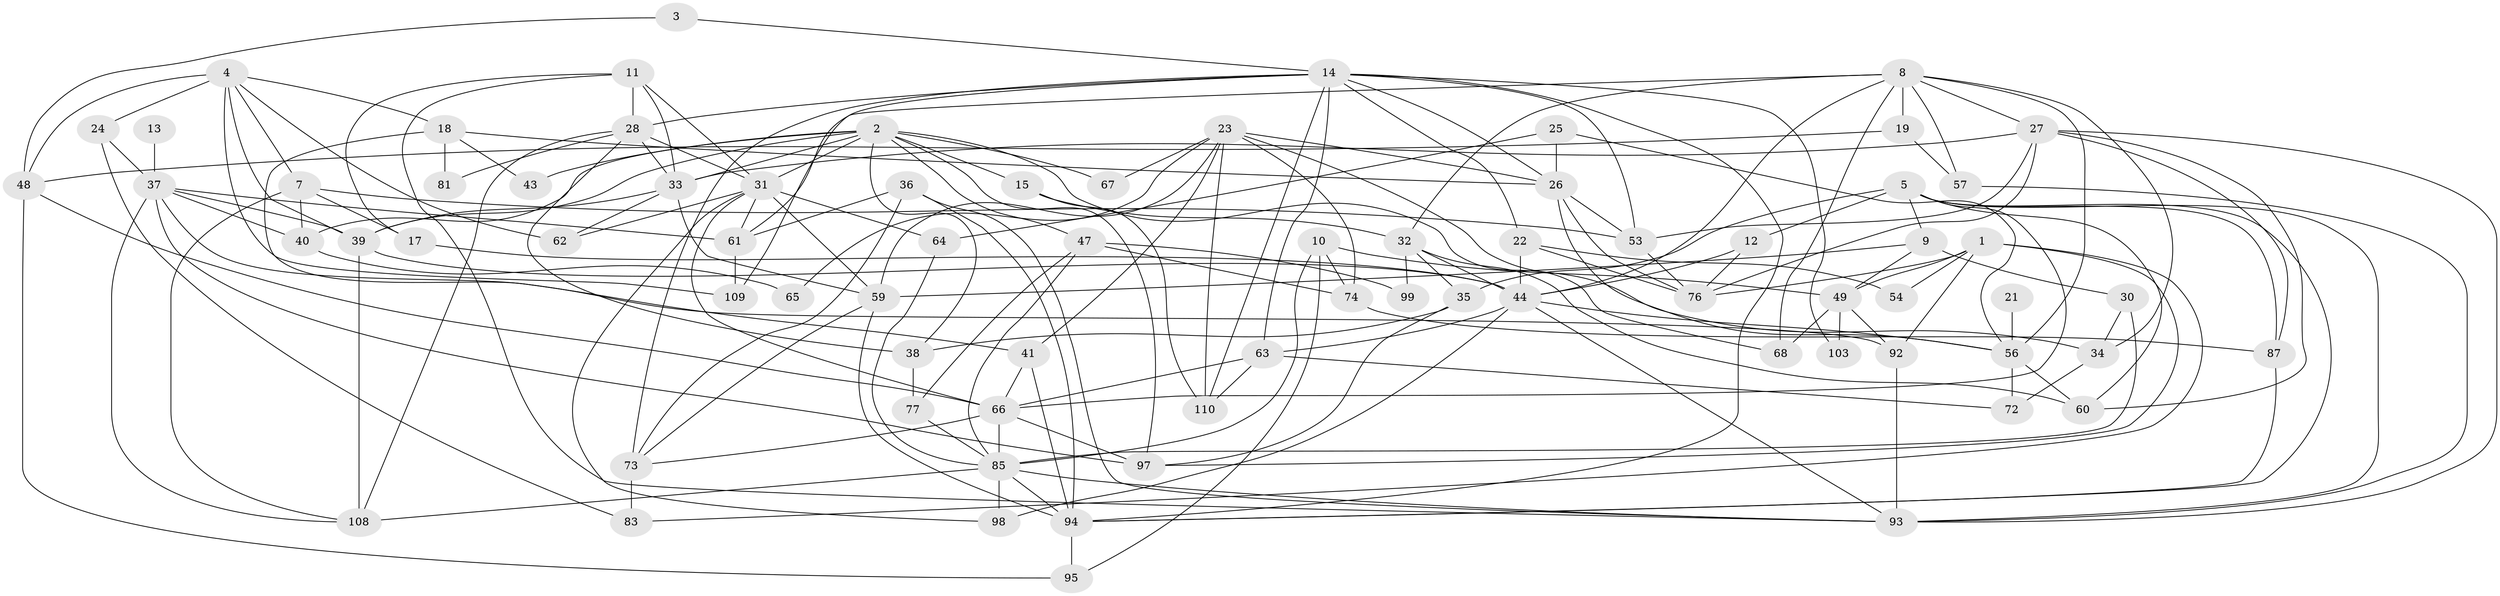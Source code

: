 // Generated by graph-tools (version 1.1) at 2025/52/02/27/25 19:52:02]
// undirected, 76 vertices, 183 edges
graph export_dot {
graph [start="1"]
  node [color=gray90,style=filled];
  1;
  2 [super="+6"];
  3;
  4 [super="+58"];
  5 [super="+16"];
  7;
  8 [super="+20"];
  9;
  10 [super="+29"];
  11 [super="+69"];
  12;
  13;
  14 [super="+71"];
  15;
  17;
  18 [super="+82"];
  19;
  21;
  22 [super="+42"];
  23 [super="+89"];
  24;
  25;
  26 [super="+45"];
  27 [super="+55"];
  28 [super="+46"];
  30 [super="+50"];
  31 [super="+91"];
  32 [super="+52"];
  33 [super="+102"];
  34;
  35;
  36;
  37 [super="+75"];
  38;
  39 [super="+90"];
  40;
  41;
  43;
  44 [super="+51"];
  47 [super="+100"];
  48 [super="+112"];
  49 [super="+88"];
  53 [super="+70"];
  54;
  56 [super="+84"];
  57;
  59 [super="+80"];
  60;
  61 [super="+105"];
  62 [super="+107"];
  63;
  64;
  65;
  66 [super="+79"];
  67;
  68;
  72;
  73 [super="+78"];
  74 [super="+86"];
  76 [super="+111"];
  77;
  81;
  83;
  85 [super="+96"];
  87;
  92;
  93 [super="+106"];
  94 [super="+104"];
  95;
  97 [super="+101"];
  98;
  99;
  103;
  108;
  109;
  110;
  1 -- 49;
  1 -- 54;
  1 -- 83;
  1 -- 92;
  1 -- 97;
  1 -- 76;
  2 -- 15;
  2 -- 33;
  2 -- 40;
  2 -- 43;
  2 -- 97;
  2 -- 67;
  2 -- 68;
  2 -- 38;
  2 -- 39;
  2 -- 47;
  2 -- 31;
  3 -- 48;
  3 -- 14;
  4 -- 24;
  4 -- 48;
  4 -- 39;
  4 -- 109;
  4 -- 7;
  4 -- 18;
  4 -- 62;
  5 -- 87;
  5 -- 12;
  5 -- 66;
  5 -- 35;
  5 -- 9;
  5 -- 60;
  5 -- 93;
  5 -- 94;
  7 -- 17;
  7 -- 108;
  7 -- 40;
  7 -- 53;
  8 -- 27;
  8 -- 61;
  8 -- 68;
  8 -- 44;
  8 -- 32;
  8 -- 56;
  8 -- 57;
  8 -- 34;
  8 -- 19;
  9 -- 59;
  9 -- 49;
  9 -- 30;
  10 -- 95;
  10 -- 49;
  10 -- 85;
  10 -- 74;
  11 -- 33;
  11 -- 17;
  11 -- 93;
  11 -- 28;
  11 -- 31;
  12 -- 76;
  12 -- 44;
  13 -- 37 [weight=2];
  14 -- 28;
  14 -- 63;
  14 -- 94;
  14 -- 109;
  14 -- 110;
  14 -- 53;
  14 -- 22;
  14 -- 103;
  14 -- 26;
  14 -- 73;
  15 -- 32;
  15 -- 110;
  17 -- 44;
  18 -- 26;
  18 -- 41;
  18 -- 81;
  18 -- 43;
  19 -- 57;
  19 -- 48;
  21 -- 56 [weight=2];
  22 -- 54;
  22 -- 44;
  22 -- 76 [weight=2];
  23 -- 41;
  23 -- 26;
  23 -- 34;
  23 -- 59;
  23 -- 65;
  23 -- 67;
  23 -- 74;
  23 -- 110;
  24 -- 83;
  24 -- 37;
  25 -- 26;
  25 -- 64;
  25 -- 56;
  26 -- 53;
  26 -- 56;
  26 -- 76;
  27 -- 93 [weight=2];
  27 -- 33;
  27 -- 76;
  27 -- 60;
  27 -- 53;
  27 -- 87;
  28 -- 31;
  28 -- 81;
  28 -- 108;
  28 -- 33;
  28 -- 38;
  30 -- 34;
  30 -- 85;
  31 -- 59;
  31 -- 98;
  31 -- 61;
  31 -- 64;
  31 -- 66;
  31 -- 62;
  32 -- 44;
  32 -- 60;
  32 -- 35;
  32 -- 99;
  33 -- 62;
  33 -- 39;
  33 -- 59;
  34 -- 72;
  35 -- 97;
  35 -- 38;
  36 -- 94;
  36 -- 93;
  36 -- 73;
  36 -- 61;
  37 -- 40;
  37 -- 39;
  37 -- 92;
  37 -- 61;
  37 -- 108;
  37 -- 97;
  38 -- 77;
  39 -- 108;
  39 -- 44;
  40 -- 65;
  41 -- 66;
  41 -- 94;
  44 -- 56;
  44 -- 98;
  44 -- 93;
  44 -- 63;
  47 -- 85;
  47 -- 99;
  47 -- 74;
  47 -- 77;
  48 -- 66;
  48 -- 95;
  49 -- 68;
  49 -- 103;
  49 -- 92;
  53 -- 76;
  56 -- 72;
  56 -- 60;
  57 -- 93;
  59 -- 73;
  59 -- 94;
  61 -- 109;
  63 -- 66;
  63 -- 72;
  63 -- 110;
  64 -- 85;
  66 -- 85;
  66 -- 97;
  66 -- 73;
  73 -- 83;
  74 -- 87 [weight=2];
  77 -- 85;
  85 -- 94;
  85 -- 98;
  85 -- 108;
  85 -- 93;
  87 -- 94;
  92 -- 93;
  94 -- 95;
}
